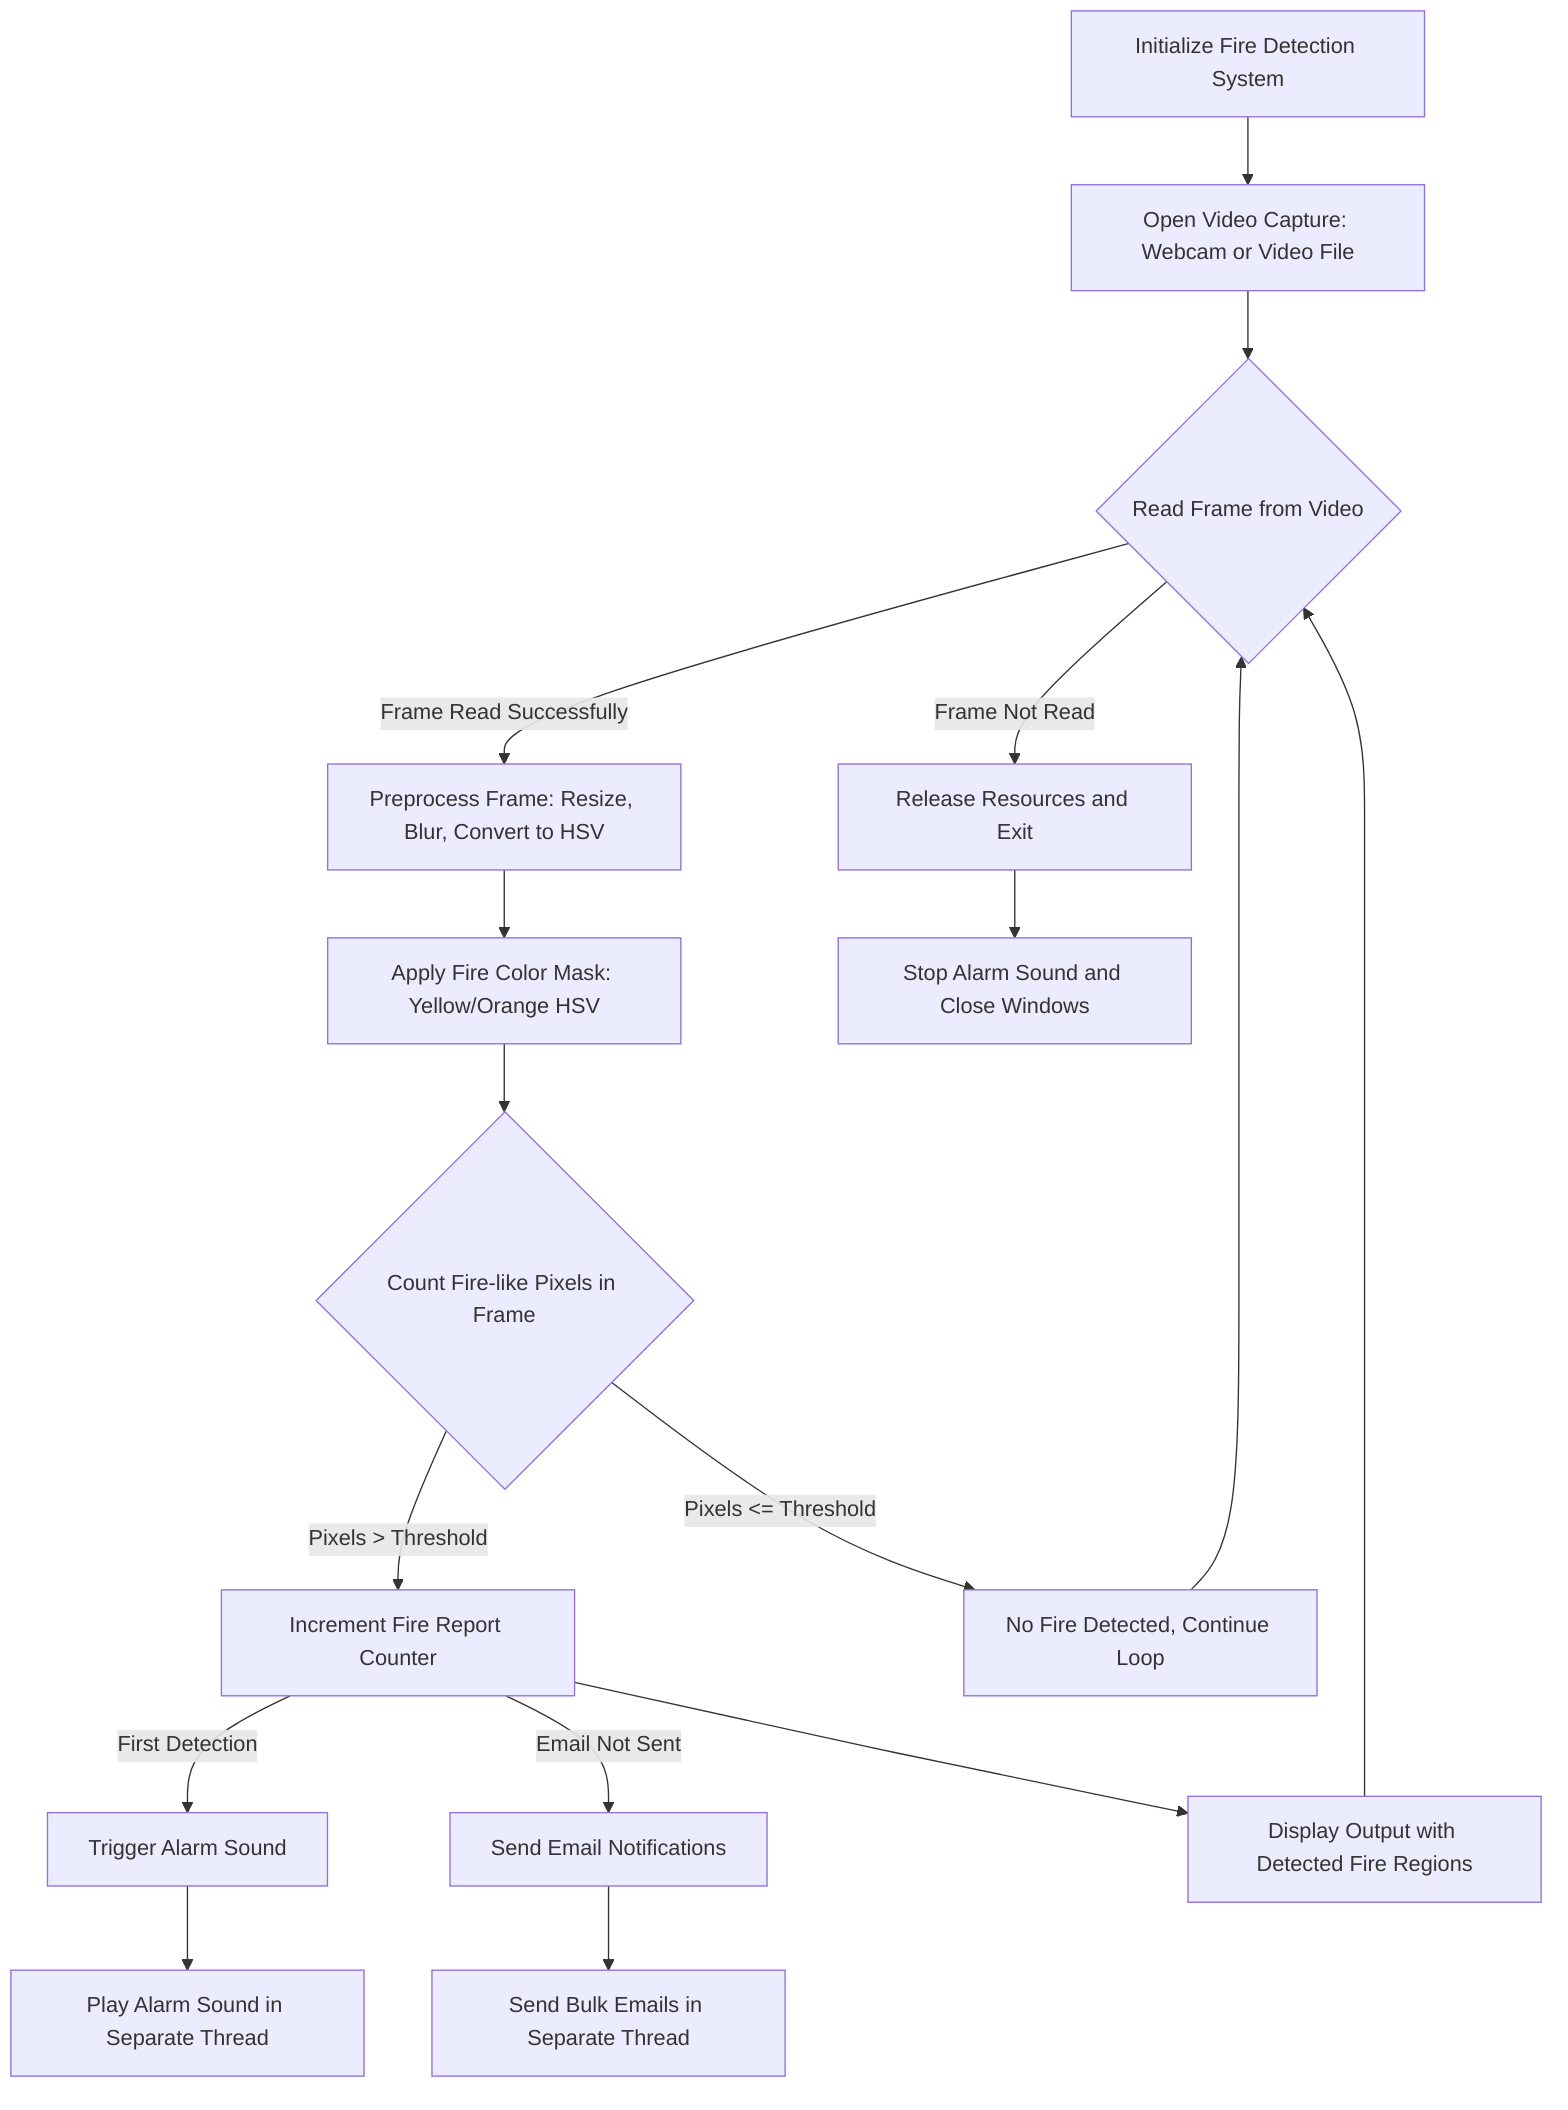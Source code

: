 graph TD
    A[Initialize Fire Detection System] --> B[Open Video Capture: Webcam or Video File]
    B --> C{Read Frame from Video}
    C -->|Frame Read Successfully| D[Preprocess Frame: Resize, Blur, Convert to HSV]
    D --> E[Apply Fire Color Mask: Yellow/Orange HSV]
    E --> F{Count Fire-like Pixels in Frame}
    F -->|Pixels > Threshold| G[Increment Fire Report Counter]
    G -->|First Detection| H[Trigger Alarm Sound]
    H --> I[Play Alarm Sound in Separate Thread]
    G -->|Email Not Sent| J[Send Email Notifications]
    J --> K[Send Bulk Emails in Separate Thread]
    G --> L[Display Output with Detected Fire Regions]
    L --> C
    F -->|Pixels <= Threshold| M[No Fire Detected, Continue Loop]
    M --> C
    C -->|Frame Not Read| N[Release Resources and Exit]
    N --> O[Stop Alarm Sound and Close Windows]